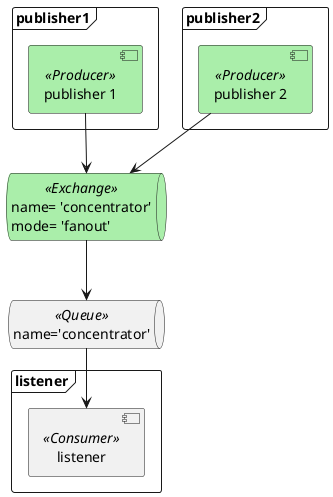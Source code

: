 @startuml

    frame publisher1 {
    component  "publisher 1" <<Producer>> as Producer1 #aaeeaa
    }
    
    frame publisher2 {
    component  "publisher 2" <<Producer>> as Producer2 #aaeeaa
    }
    queue  "name= 'concentrator'\nmode= 'fanout'" <<Exchange>> as broadcast #aaeeaa 
    queue  "name='concentrator'" <<Queue>> as l
    
    frame listener {
    component  "listener" <<Consumer>> as Listener 
    }
    
    
    Producer1 --> broadcast
    Producer2 --> broadcast
    
    broadcast --> l
    l --> Listener

  @enduml  
